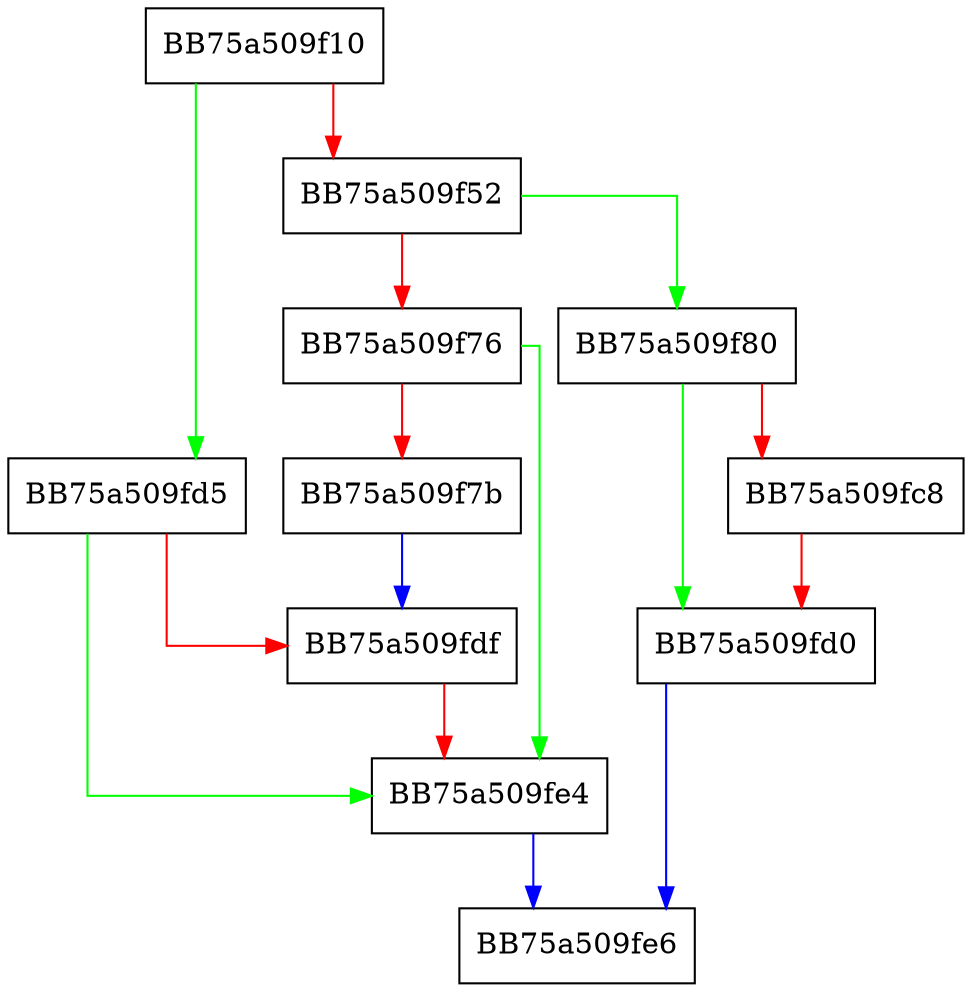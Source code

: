 digraph IsUserWarnModeExcluded {
  node [shape="box"];
  graph [splines=ortho];
  BB75a509f10 -> BB75a509fd5 [color="green"];
  BB75a509f10 -> BB75a509f52 [color="red"];
  BB75a509f52 -> BB75a509f80 [color="green"];
  BB75a509f52 -> BB75a509f76 [color="red"];
  BB75a509f76 -> BB75a509fe4 [color="green"];
  BB75a509f76 -> BB75a509f7b [color="red"];
  BB75a509f7b -> BB75a509fdf [color="blue"];
  BB75a509f80 -> BB75a509fd0 [color="green"];
  BB75a509f80 -> BB75a509fc8 [color="red"];
  BB75a509fc8 -> BB75a509fd0 [color="red"];
  BB75a509fd0 -> BB75a509fe6 [color="blue"];
  BB75a509fd5 -> BB75a509fe4 [color="green"];
  BB75a509fd5 -> BB75a509fdf [color="red"];
  BB75a509fdf -> BB75a509fe4 [color="red"];
  BB75a509fe4 -> BB75a509fe6 [color="blue"];
}